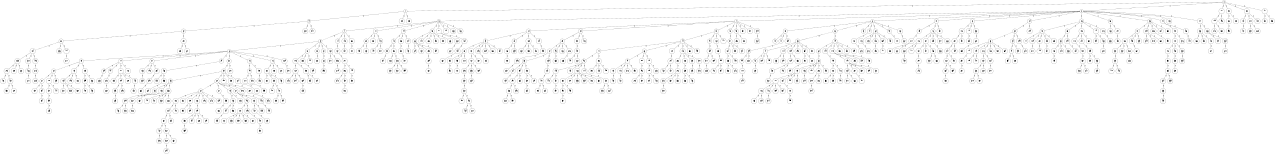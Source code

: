 graph G {
size="8.5,11;"
ratio = "expand;"
fixedsize="true;"
overlap="scale;"
node[shape=circle,width=.12,hight=.12,fontsize=12]
edge[fontsize=12]

0[label=" 0" color=black, pos="0.14195818,0.8761916!"];
1[label=" 1" color=black, pos="2.0161018,1.6430102!"];
2[label=" 2" color=black, pos="0.48422226,0.67540458!"];
3[label=" 3" color=black, pos="0.48251164,1.4356749!"];
4[label=" 4" color=black, pos="2.8632328,2.0062643!"];
5[label=" 5" color=black, pos="0.37484228,1.1251325!"];
6[label=" 6" color=black, pos="1.214273,0.64214473!"];
7[label=" 7" color=black, pos="2.7342255,2.2525509!"];
8[label=" 8" color=black, pos="2.63429,0.21985812!"];
9[label=" 9" color=black, pos="1.2913111,2.1460246!"];
10[label=" 10" color=black, pos="2.3159775,0.80429449!"];
11[label=" 11" color=black, pos="2.2356745,0.47857786!"];
12[label=" 12" color=black, pos="0.62506448,1.5298153!"];
13[label=" 13" color=black, pos="2.6951483,1.859242!"];
14[label=" 14" color=black, pos="1.7487169,2.5755855!"];
15[label=" 15" color=black, pos="1.2400287,0.35912603!"];
16[label=" 16" color=black, pos="0.95687884,0.52471049!"];
17[label=" 17" color=black, pos="1.4418524,0.023723351!"];
18[label=" 18" color=black, pos="1.4921643,1.5563191!"];
19[label=" 19" color=black, pos="1.0679872,2.8267462!"];
20[label=" 20" color=black, pos="2.5197392,0.69295846!"];
21[label=" 21" color=black, pos="1.0115093,2.1243087!"];
22[label=" 22" color=black, pos="2.0535872,2.2431685!"];
23[label=" 23" color=black, pos="0.52803056,1.1679346!"];
24[label=" 24" color=black, pos="2.1812787,1.7330994!"];
25[label=" 25" color=black, pos="2.3633803,2.3809611!"];
26[label=" 26" color=black, pos="0.58484056,2.5833835!"];
27[label=" 27" color=black, pos="1.9721773,1.3458795!"];
28[label=" 28" color=black, pos="0.76669116,0.70680393!"];
29[label=" 29" color=black, pos="1.5910384,1.5384266!"];
30[label=" 30" color=black, pos="1.5310068,2.9382416!"];
31[label=" 31" color=black, pos="2.3838897,0.54394677!"];
32[label=" 32" color=black, pos="2.7988213,0.18829964!"];
33[label=" 33" color=black, pos="2.0338689,1.0177462!"];
34[label=" 34" color=black, pos="2.506541,0.2715372!"];
35[label=" 35" color=black, pos="2.0112593,2.9706348!"];
36[label=" 36" color=black, pos="1.6562547,1.5561509!"];
37[label=" 37" color=black, pos="0.50855134,0.89191873!"];
38[label=" 38" color=black, pos="1.8761727,1.0985955!"];
39[label=" 39" color=black, pos="2.9363365,0.82523089!"];
40[label=" 40" color=black, pos="2.9195884,2.8973594!"];
41[label=" 41" color=black, pos="1.5827913,1.5721667!"];
42[label=" 42" color=black, pos="0.51623528,0.56805067!"];
43[label=" 43" color=black, pos="1.4611206,0.30544513!"];
44[label=" 44" color=black, pos="1.2161242,0.36466831!"];
45[label=" 45" color=black, pos="2.9561736,0.76423369!"];
46[label=" 46" color=black, pos="0.086747338,0.092408697!"];
47[label=" 47" color=black, pos="1.5053715,1.7582417!"];
48[label=" 48" color=black, pos="0.93117012,0.37841715!"];
49[label=" 49" color=black, pos="2.5707067,2.6032938!"];
50[label=" 50" color=black, pos="1.7942877,2.6144366!"];
51[label=" 51" color=black, pos="2.7100299,2.3727835!"];
52[label=" 52" color=black, pos="1.7814778,1.6508297!"];
53[label=" 53" color=black, pos="2.9940388,0.56999767!"];
54[label=" 54" color=black, pos="2.2778925,2.10387!"];
55[label=" 55" color=black, pos="1.580046,0.2082239!"];
56[label=" 56" color=black, pos="2.5177127,0.025177498!"];
57[label=" 57" color=black, pos="0.53722487,1.1753614!"];
58[label=" 58" color=black, pos="1.7998157,1.5869208!"];
59[label=" 59" color=black, pos="1.7096797,1.4359997!"];
60[label=" 60" color=black, pos="2.6971561,2.2288089!"];
61[label=" 61" color=black, pos="1.5018927,0.77198102!"];
62[label=" 62" color=black, pos="2.461213,1.5630493!"];
63[label=" 63" color=black, pos="1.7379627,2.552475!"];
64[label=" 64" color=black, pos="2.3579142,0.34409483!"];
65[label=" 65" color=black, pos="1.2061238,2.2266517!"];
66[label=" 66" color=black, pos="1.3092542,0.51578508!"];
67[label=" 67" color=black, pos="1.7732767,1.5100914!"];
68[label=" 68" color=black, pos="2.0386142,1.1616277!"];
69[label=" 69" color=black, pos="0.53770694,0.3202922!"];
70[label=" 70" color=black, pos="2.8094597,1.0401788!"];
71[label=" 71" color=black, pos="0.65461467,0.80309777!"];
72[label=" 72" color=black, pos="1.1703063,1.907668!"];
73[label=" 73" color=black, pos="1.6666488,0.38236948!"];
74[label=" 74" color=black, pos="1.9478921,0.99483695!"];
75[label=" 75" color=black, pos="2.8499394,2.1916016!"];
76[label=" 76" color=black, pos="1.2438288,1.4290605!"];
77[label=" 77" color=black, pos="0.28683797,2.7804556!"];
78[label=" 78" color=black, pos="1.6326942,2.64372!"];
79[label=" 79" color=black, pos="1.4132882,0.29983776!"];
80[label=" 80" color=black, pos="1.5940104,0.96002445!"];
81[label=" 81" color=black, pos="2.3418254,0.23656221!"];
82[label=" 82" color=black, pos="2.2405485,0.010886388!"];
83[label=" 83" color=black, pos="1.7363275,1.9790414!"];
84[label=" 84" color=black, pos="2.5557173,0.76169199!"];
85[label=" 85" color=black, pos="1.1574546,1.938853!"];
86[label=" 86" color=black, pos="0.36278195,0.077457672!"];
87[label=" 87" color=black, pos="1.0293908,2.3596646!"];
88[label=" 88" color=black, pos="0.58480119,1.8840603!"];
89[label=" 89" color=black, pos="1.6620829,1.2163441!"];
90[label=" 90" color=black, pos="1.3520217,2.9931193!"];
91[label=" 91" color=black, pos="2.4297186,2.0685055!"];
92[label=" 92" color=black, pos="0.38026266,2.8279912!"];
93[label=" 93" color=black, pos="0.3723451,0.32786611!"];
94[label=" 94" color=black, pos="0.3494171,1.5111972!"];
95[label=" 95" color=black, pos="0.78261921,1.002209!"];
96[label=" 96" color=black, pos="0.19055073,2.294047!"];
97[label=" 97" color=black, pos="0.0068918671,2.7552651!"];
98[label=" 98" color=black, pos="1.7376217,1.4472628!"];
99[label=" 99" color=black, pos="0.7205451,1.1527761!"];
100[label=" 100" color=black, pos="2.3459659,1.638525!"];
101[label=" 101" color=black, pos="2.7476114,0.45343803!"];
102[label=" 102" color=black, pos="1.3717149,2.4758364!"];
103[label=" 103" color=black, pos="2.8354969,0.52175455!"];
104[label=" 104" color=black, pos="0.3643147,2.8786813!"];
105[label=" 105" color=black, pos="1.3261927,0.73012012!"];
106[label=" 106" color=black, pos="1.3823308,2.2311546!"];
107[label=" 107" color=black, pos="1.6931513,1.2036836!"];
108[label=" 108" color=black, pos="1.364698,0.75742809!"];
109[label=" 109" color=black, pos="2.8085998,2.2093379!"];
110[label=" 110" color=black, pos="2.1755013,0.33464893!"];
111[label=" 111" color=black, pos="1.1632196,0.037045879!"];
112[label=" 112" color=black, pos="2.672205,1.8987409!"];
113[label=" 113" color=black, pos="2.5496736,2.0622121!"];
114[label=" 114" color=black, pos="1.8062439,0.034880236!"];
115[label=" 115" color=black, pos="0.67729737,2.5385123!"];
116[label=" 116" color=black, pos="1.0807725,0.15430473!"];
117[label=" 117" color=black, pos="0.50680652,2.0696872!"];
118[label=" 118" color=black, pos="1.0488169,1.6933061!"];
119[label=" 119" color=black, pos="2.2607396,2.7395708!"];
120[label=" 120" color=black, pos="2.6460791,2.9313423!"];
121[label=" 121" color=black, pos="1.2671727,1.1277571!"];
122[label=" 122" color=black, pos="1.286921,0.5728118!"];
123[label=" 123" color=black, pos="0.40120118,0.0062137675!"];
124[label=" 124" color=black, pos="2.4072645,2.3713461!"];
125[label=" 125" color=black, pos="1.5241611,1.5963788!"];
126[label=" 126" color=black, pos="0.84536935,0.78501449!"];
127[label=" 127" color=black, pos="1.0200369,0.039053486!"];
128[label=" 128" color=black, pos="2.162897,2.8618687!"];
129[label=" 129" color=black, pos="1.9639502,0.50348631!"];
130[label=" 130" color=black, pos="0.15226309,2.2150896!"];
131[label=" 131" color=black, pos="1.1876222,2.035438!"];
132[label=" 132" color=black, pos="2.3818219,0.50895773!"];
133[label=" 133" color=black, pos="2.8478174,1.478961!"];
134[label=" 134" color=black, pos="2.3950215,0.79929564!"];
135[label=" 135" color=black, pos="2.7885608,0.081174343!"];
136[label=" 136" color=black, pos="0.80874491,2.3815275!"];
137[label=" 137" color=black, pos="0.93266883,0.023566254!"];
138[label=" 138" color=black, pos="1.9613119,2.6383962!"];
139[label=" 139" color=black, pos="0.45995924,0.74382082!"];
140[label=" 140" color=black, pos="1.0806183,0.74776413!"];
141[label=" 141" color=black, pos="2.3581151,0.62162244!"];
142[label=" 142" color=black, pos="2.4907006,0.16819497!"];
143[label=" 143" color=black, pos="2.2592672,0.2307192!"];
144[label=" 144" color=black, pos="1.1924124,0.84070718!"];
145[label=" 145" color=black, pos="0.49726046,1.2100131!"];
146[label=" 146" color=black, pos="0.1029293,2.6075065!"];
147[label=" 147" color=black, pos="2.5222435,1.4046697!"];
148[label=" 148" color=black, pos="0.60410584,1.5312975!"];
149[label=" 149" color=black, pos="0.37915892,0.71535759!"];
150[label=" 150" color=black, pos="0.57383806,1.149121!"];
151[label=" 151" color=black, pos="0.13292187,0.90111739!"];
152[label=" 152" color=black, pos="0.99208685,0.45041544!"];
153[label=" 153" color=black, pos="0.606098,1.9479197!"];
154[label=" 154" color=black, pos="0.50883789,0.27191584!"];
155[label=" 155" color=black, pos="2.9067534,1.6339433!"];
156[label=" 156" color=black, pos="2.8290193,2.4730802!"];
157[label=" 157" color=black, pos="0.31816079,1.0780378!"];
158[label=" 158" color=black, pos="0.07199038,1.7251041!"];
159[label=" 159" color=black, pos="0.60699891,0.53024649!"];
160[label=" 160" color=black, pos="1.3680461,0.088433076!"];
161[label=" 161" color=black, pos="1.6410905,2.6831714!"];
162[label=" 162" color=black, pos="1.5917789,1.1810098!"];
163[label=" 163" color=black, pos="1.6316727,2.0093916!"];
164[label=" 164" color=black, pos="0.98019387,0.66887025!"];
165[label=" 165" color=black, pos="0.67090962,1.1903535!"];
166[label=" 166" color=black, pos="2.9740668,1.9478123!"];
167[label=" 167" color=black, pos="1.5416791,2.1801514!"];
168[label=" 168" color=black, pos="1.4587207,1.8838693!"];
169[label=" 169" color=black, pos="1.3049373,0.24973956!"];
170[label=" 170" color=black, pos="2.5221279,0.39524845!"];
171[label=" 171" color=black, pos="0.24570241,2.6144926!"];
172[label=" 172" color=black, pos="0.88711182,2.5242509!"];
173[label=" 173" color=black, pos="1.0302709,2.3009214!"];
174[label=" 174" color=black, pos="2.630062,1.5854033!"];
175[label=" 175" color=black, pos="0.72679246,2.0814664!"];
176[label=" 176" color=black, pos="2.0341393,2.2853243!"];
177[label=" 177" color=black, pos="0.5323763,2.2357927!"];
178[label=" 178" color=black, pos="1.9658132,2.2083048!"];
179[label=" 179" color=black, pos="0.035681155,0.43741193!"];
180[label=" 180" color=black, pos="1.1061603,2.4808144!"];
181[label=" 181" color=black, pos="0.6762673,1.1407688!"];
182[label=" 182" color=black, pos="1.0304696,1.4780705!"];
183[label=" 183" color=black, pos="0.49172695,0.94277518!"];
184[label=" 184" color=black, pos="2.5248725,2.8649428!"];
185[label=" 185" color=black, pos="1.7631634,1.111753!"];
186[label=" 186" color=black, pos="2.7317766,2.9404923!"];
187[label=" 187" color=black, pos="0.14285519,1.6902507!"];
188[label=" 188" color=black, pos="2.3395671,2.3854466!"];
189[label=" 189" color=black, pos="1.952801,0.32216372!"];
190[label=" 190" color=black, pos="2.2523877,0.74053265!"];
191[label=" 191" color=black, pos="1.3597711,1.2699808!"];
192[label=" 192" color=black, pos="2.9114073,2.9418925!"];
193[label=" 193" color=black, pos="0.23565908,0.40354734!"];
194[label=" 194" color=black, pos="2.3737033,2.7348934!"];
195[label=" 195" color=black, pos="1.7219438,1.765574!"];
196[label=" 196" color=black, pos="1.5962093,1.0773453!"];
197[label=" 197" color=black, pos="0.6772361,0.53228097!"];
198[label=" 198" color=black, pos="0.19974322,0.67373837!"];
199[label=" 199" color=black, pos="0.95612145,0.44415801!"];
200[label=" 200" color=black, pos="1.0786428,0.5420995!"];
201[label=" 201" color=black, pos="1.439696,1.2817376!"];
202[label=" 202" color=black, pos="2.2896865,0.32995785!"];
203[label=" 203" color=black, pos="0.44177521,0.073141179!"];
204[label=" 204" color=black, pos="1.2465524,1.5869949!"];
205[label=" 205" color=black, pos="2.5499954,1.8534123!"];
206[label=" 206" color=black, pos="1.3920895,1.309253!"];
207[label=" 207" color=black, pos="2.4708699,2.2157397!"];
208[label=" 208" color=black, pos="0.13946153,2.8638146!"];
209[label=" 209" color=black, pos="2.7034861,2.3925569!"];
210[label=" 210" color=black, pos="0.16218321,0.0048028207!"];
211[label=" 211" color=black, pos="1.8180466,2.641943!"];
212[label=" 212" color=black, pos="2.2284304,0.98838756!"];
213[label=" 213" color=black, pos="0.34821375,0.52816453!"];
214[label=" 214" color=black, pos="1.3689505,2.0885142!"];
215[label=" 215" color=black, pos="0.59082853,2.3893331!"];
216[label=" 216" color=black, pos="1.0620932,1.3094476!"];
217[label=" 217" color=black, pos="1.3986998,2.7587518!"];
218[label=" 218" color=black, pos="1.4245193,0.16484146!"];
219[label=" 219" color=black, pos="0.84149862,2.3071649!"];
220[label=" 220" color=black, pos="1.0357223,2.8483549!"];
221[label=" 221" color=black, pos="2.1373523,0.12423928!"];
222[label=" 222" color=black, pos="1.213937,0.34612323!"];
223[label=" 223" color=black, pos="0.51700743,2.5350556!"];
224[label=" 224" color=black, pos="1.988604,0.34467988!"];
225[label=" 225" color=black, pos="1.5465078,0.94818685!"];
226[label=" 226" color=black, pos="1.8669863,0.21359296!"];
227[label=" 227" color=black, pos="1.9198127,2.778414!"];
228[label=" 228" color=black, pos="0.81631034,0.33947103!"];
229[label=" 229" color=black, pos="1.0032884,0.45996551!"];
230[label=" 230" color=black, pos="1.6764638,1.021991!"];
231[label=" 231" color=black, pos="2.5415451,2.7725718!"];
232[label=" 232" color=black, pos="0.40154976,2.9174528!"];
233[label=" 233" color=black, pos="0.22068338,0.91908459!"];
234[label=" 234" color=black, pos="2.978668,0.79615462!"];
235[label=" 235" color=black, pos="1.6534354,2.8540157!"];
236[label=" 236" color=black, pos="2.2013376,1.4234084!"];
237[label=" 237" color=black, pos="1.6571971,0.42185142!"];
238[label=" 238" color=black, pos="2.6894627,1.5271321!"];
239[label=" 239" color=black, pos="2.0008889,1.7611568!"];
240[label=" 240" color=black, pos="1.4169556,2.3504962!"];
241[label=" 241" color=black, pos="2.5442493,1.7253087!"];
242[label=" 242" color=black, pos="0.40225832,1.421398!"];
243[label=" 243" color=black, pos="2.0960319,0.52543949!"];
244[label=" 244" color=black, pos="0.4689005,2.5019955!"];
245[label=" 245" color=black, pos="2.8322218,0.4597584!"];
246[label=" 246" color=black, pos="0.36768926,2.7526923!"];
247[label=" 247" color=black, pos="1.2865943,0.77101684!"];
248[label=" 248" color=black, pos="0.19245864,0.34118889!"];
249[label=" 249" color=black, pos="0.3910938,2.2596252!"];
250[label=" 250" color=black, pos="2.5879608,1.8490459!"];
251[label=" 251" color=black, pos="1.956437,0.98136221!"];
252[label=" 252" color=black, pos="0.32333326,2.5514351!"];
253[label=" 253" color=black, pos="2.4072046,2.6772396!"];
254[label=" 254" color=black, pos="2.9980839,1.143472!"];
255[label=" 255" color=black, pos="1.9437809,2.9882282!"];
256[label=" 256" color=black, pos="0.036001877,2.8729475!"];
257[label=" 257" color=black, pos="2.3959146,1.2204478!"];
258[label=" 258" color=black, pos="0.813596,1.6678682!"];
259[label=" 259" color=black, pos="2.443979,0.19537049!"];
260[label=" 260" color=black, pos="2.1325881,0.92286738!"];
261[label=" 261" color=black, pos="0.757999,2.3146865!"];
262[label=" 262" color=black, pos="1.0300389,1.0407611!"];
263[label=" 263" color=black, pos="1.3726473,2.1100595!"];
264[label=" 264" color=black, pos="0.35840635,1.8357449!"];
265[label=" 265" color=black, pos="2.1155797,2.7381964!"];
266[label=" 266" color=black, pos="2.1256863,1.6992087!"];
267[label=" 267" color=black, pos="2.0552949,0.33697762!"];
268[label=" 268" color=black, pos="0.64138476,2.7276756!"];
269[label=" 269" color=black, pos="0.85995201,1.1554667!"];
270[label=" 270" color=black, pos="1.5005205,1.8638108!"];
271[label=" 271" color=black, pos="1.2252171,0.28181708!"];
272[label=" 272" color=black, pos="1.9568773,0.33794441!"];
273[label=" 273" color=black, pos="2.1737547,1.0016327!"];
274[label=" 274" color=black, pos="0.48220531,1.8691064!"];
275[label=" 275" color=black, pos="0.59542068,0.72538314!"];
276[label=" 276" color=black, pos="1.465929,2.6361892!"];
277[label=" 277" color=black, pos="0.49542076,2.2158719!"];
278[label=" 278" color=black, pos="2.9878837,2.8691092!"];
279[label=" 279" color=black, pos="0.053553039,1.7967243!"];
280[label=" 280" color=black, pos="0.26848821,0.082887313!"];
281[label=" 281" color=black, pos="0.21080946,1.7416839!"];
282[label=" 282" color=black, pos="1.7853615,1.230515!"];
283[label=" 283" color=black, pos="2.8168742,1.6175876!"];
284[label=" 284" color=black, pos="2.4089568,2.6086842!"];
285[label=" 285" color=black, pos="2.0454327,0.90031886!"];
286[label=" 286" color=black, pos="1.9042389,0.24641717!"];
287[label=" 287" color=black, pos="2.9203542,2.9682222!"];
288[label=" 288" color=black, pos="1.1778101,2.6310853!"];
289[label=" 289" color=black, pos="1.1356296,1.0816343!"];
290[label=" 290" color=black, pos="2.9835595,2.3017733!"];
291[label=" 291" color=black, pos="2.2680474,1.0832369!"];
292[label=" 292" color=black, pos="2.1731377,0.58138177!"];
293[label=" 293" color=black, pos="2.5164772,1.2518868!"];
294[label=" 294" color=black, pos="2.2511286,1.3785079!"];
295[label=" 295" color=black, pos="2.5414454,1.3603253!"];
296[label=" 296" color=black, pos="2.3978396,2.1078751!"];
297[label=" 297" color=black, pos="0.36417987,2.4544603!"];
298[label=" 298" color=black, pos="2.5016587,2.148173!"];
299[label=" 299" color=black, pos="1.6755944,1.4467103!"];
300[label=" 300" color=black, pos="0.9233309,0.067302548!"];
301[label=" 301" color=black, pos="2.5097927,1.8605241!"];
302[label=" 302" color=black, pos="2.8174933,1.9324042!"];
303[label=" 303" color=black, pos="1.5857621,1.0781942!"];
304[label=" 304" color=black, pos="2.2841402,0.51707093!"];
305[label=" 305" color=black, pos="0.37557865,2.9960594!"];
306[label=" 306" color=black, pos="2.7277648,0.64694339!"];
307[label=" 307" color=black, pos="1.3756422,1.2520913!"];
308[label=" 308" color=black, pos="2.1217457,1.7387812!"];
309[label=" 309" color=black, pos="1.6385832,1.3924597!"];
310[label=" 310" color=black, pos="1.8383372,2.8150152!"];
311[label=" 311" color=black, pos="2.6175934,0.40770104!"];
312[label=" 312" color=black, pos="0.079278672,0.55005363!"];
313[label=" 313" color=black, pos="1.8963032,2.3320947!"];
314[label=" 314" color=black, pos="0.6903454,2.0274271!"];
315[label=" 315" color=black, pos="2.0726917,1.3649608!"];
316[label=" 316" color=black, pos="0.59891229,1.8259758!"];
317[label=" 317" color=black, pos="1.7030472,2.693572!"];
318[label=" 318" color=black, pos="2.5432993,2.9654838!"];
319[label=" 319" color=black, pos="1.4017966,2.0626263!"];
320[label=" 320" color=black, pos="2.2979568,1.9359326!"];
321[label=" 321" color=black, pos="1.1587929,0.81832793!"];
322[label=" 322" color=black, pos="0.2470653,1.9151259!"];
323[label=" 323" color=black, pos="1.1252735,2.5141944!"];
324[label=" 324" color=black, pos="1.3838287,1.9616812!"];
325[label=" 325" color=black, pos="0.55860563,0.62826037!"];
326[label=" 326" color=black, pos="0.16384044,2.2627976!"];
327[label=" 327" color=black, pos="0.96692896,1.0467123!"];
328[label=" 328" color=black, pos="2.9381038,0.45914573!"];
329[label=" 329" color=black, pos="0.25067217,0.94603495!"];
330[label=" 330" color=black, pos="0.12322871,2.8174945!"];
331[label=" 331" color=black, pos="0.14124758,2.9726879!"];
332[label=" 332" color=black, pos="2.6718591,1.6119522!"];
333[label=" 333" color=black, pos="2.5896224,0.33236966!"];
334[label=" 334" color=black, pos="1.8339567,2.3190999!"];
335[label=" 335" color=black, pos="0.92059114,2.0657714!"];
336[label=" 336" color=black, pos="1.3484571,2.9555915!"];
337[label=" 337" color=black, pos="0.80239078,0.096866779!"];
338[label=" 338" color=black, pos="0.76278736,2.1741217!"];
339[label=" 339" color=black, pos="2.2460502,2.4291112!"];
340[label=" 340" color=black, pos="0.08117881,2.148374!"];
341[label=" 341" color=black, pos="0.28127592,1.4242641!"];
342[label=" 342" color=black, pos="1.0759109,0.91611823!"];
343[label=" 343" color=black, pos="2.1091762,0.85519693!"];
344[label=" 344" color=black, pos="1.5068067,2.0567627!"];
345[label=" 345" color=black, pos="2.712415,0.23481699!"];
346[label=" 346" color=black, pos="1.0679907,1.3792373!"];
347[label=" 347" color=black, pos="2.5557483,0.23195015!"];
348[label=" 348" color=black, pos="2.8494119,0.30772834!"];
349[label=" 349" color=black, pos="1.8610678,1.2459204!"];
350[label=" 350" color=black, pos="0.47535647,2.9334807!"];
351[label=" 351" color=black, pos="2.1439282,2.0421661!"];
352[label=" 352" color=black, pos="2.5994661,2.9599324!"];
353[label=" 353" color=black, pos="0.25255824,1.7870834!"];
354[label=" 354" color=black, pos="0.6036881,2.6345899!"];
355[label=" 355" color=black, pos="0.97466917,0.79636348!"];
356[label=" 356" color=black, pos="1.2468641,1.9547688!"];
357[label=" 357" color=black, pos="0.83608426,0.044910613!"];
358[label=" 358" color=black, pos="0.36272777,0.89597344!"];
359[label=" 359" color=black, pos="0.76706902,0.15739091!"];
360[label=" 360" color=black, pos="0.0370683,1.6784163!"];
361[label=" 361" color=black, pos="0.3120728,1.6101755!"];
362[label=" 362" color=black, pos="2.6318204,1.0751973!"];
363[label=" 363" color=black, pos="1.1113054,1.4305706!"];
364[label=" 364" color=black, pos="0.97565258,2.4661014!"];
365[label=" 365" color=black, pos="2.5860285,0.12317757!"];
366[label=" 366" color=black, pos="1.4894034,2.4554123!"];
367[label=" 367" color=black, pos="0.95729054,2.6230076!"];
368[label=" 368" color=black, pos="0.73012655,2.2839854!"];
369[label=" 369" color=black, pos="1.7669235,1.9579602!"];
370[label=" 370" color=black, pos="0.13892623,2.0052334!"];
371[label=" 371" color=black, pos="2.9047183,2.6084011!"];
372[label=" 372" color=black, pos="0.82114335,1.6921077!"];
373[label=" 373" color=black, pos="0.58551458,1.3559282!"];
374[label=" 374" color=black, pos="2.8344363,1.3313904!"];
375[label=" 375" color=black, pos="0.42414365,1.7860857!"];
376[label=" 376" color=black, pos="0.2558218,2.1964696!"];
377[label=" 377" color=black, pos="2.964232,1.4214892!"];
378[label=" 378" color=black, pos="1.1875873,2.3533898!"];
379[label=" 379" color=black, pos="0.86252664,2.9726765!"];
380[label=" 380" color=black, pos="0.036293434,0.090841877!"];
381[label=" 381" color=black, pos="1.4800695,1.696726!"];
382[label=" 382" color=black, pos="1.2581105,1.1062327!"];
383[label=" 383" color=black, pos="1.9825143,1.8365244!"];
384[label=" 384" color=black, pos="1.9623895,1.2610815!"];
385[label=" 385" color=black, pos="1.1874237,0.029779646!"];
386[label=" 386" color=black, pos="0.10929334,2.4673167!"];
387[label=" 387" color=black, pos="2.3449603,2.65549!"];
388[label=" 388" color=black, pos="0.10477746,2.0030618!"];
389[label=" 389" color=black, pos="2.1931019,1.8993529!"];
390[label=" 390" color=black, pos="1.7279042,0.13346661!"];
391[label=" 391" color=black, pos="1.897904,1.9487546!"];
392[label=" 392" color=black, pos="2.0029849,1.7869149!"];
393[label=" 393" color=black, pos="0.89240681,0.5654197!"];
394[label=" 394" color=black, pos="1.199864,2.9735201!"];
395[label=" 395" color=black, pos="2.4727296,1.9260781!"];
396[label=" 396" color=black, pos="2.375342,0.16235407!"];
397[label=" 397" color=black, pos="2.6289277,1.0196563!"];
398[label=" 398" color=black, pos="1.0672925,2.0672503!"];
399[label=" 399" color=black, pos="1.1231139,0.82548991!"];
400[label=" 400" color=black, pos="0.22584109,2.3165075!"];
401[label=" 401" color=black, pos="2.4290994,0.11994805!"];
402[label=" 402" color=black, pos="2.9146636,0.17378772!"];
403[label=" 403" color=black, pos="0.72247831,0.96490025!"];
404[label=" 404" color=black, pos="1.0290057,0.66626416!"];
405[label=" 405" color=black, pos="0.18896123,1.0147652!"];
406[label=" 406" color=black, pos="1.8390434,1.2214502!"];
407[label=" 407" color=black, pos="1.0980205,2.0882561!"];
408[label=" 408" color=black, pos="1.6593449,2.4421095!"];
409[label=" 409" color=black, pos="1.2866908,1.7174077!"];
410[label=" 410" color=black, pos="0.65552575,0.58874749!"];
411[label=" 411" color=black, pos="0.99106123,2.4758243!"];
412[label=" 412" color=black, pos="2.680902,2.6780003!"];
413[label=" 413" color=black, pos="1.828009,2.126117!"];
414[label=" 414" color=black, pos="2.7747811,1.6292097!"];
415[label=" 415" color=black, pos="1.3945072,1.1966632!"];
416[label=" 416" color=black, pos="1.1222294,0.14229645!"];
417[label=" 417" color=black, pos="2.2008303,1.6102745!"];
418[label=" 418" color=black, pos="0.75089953,0.23436008!"];
419[label=" 419" color=black, pos="0.75266972,0.7620277!"];
420[label=" 420" color=black, pos="0.85227291,0.30343505!"];
421[label=" 421" color=black, pos="1.1327936,2.3473343!"];
422[label=" 422" color=black, pos="1.7771192,2.7803763!"];
423[label=" 423" color=black, pos="0.69400981,2.2254786!"];
424[label=" 424" color=black, pos="0.61581215,0.22515944!"];
425[label=" 425" color=black, pos="1.2274792,2.6729984!"];
426[label=" 426" color=black, pos="2.0344559,2.7203395!"];
427[label=" 427" color=black, pos="0.61754293,1.2206974!"];
428[label=" 428" color=black, pos="0.92239522,1.1500977!"];
429[label=" 429" color=black, pos="2.9536845,0.96276345!"];
430[label=" 430" color=black, pos="2.473976,1.9024302!"];
431[label=" 431" color=black, pos="1.7201792,1.984225!"];
432[label=" 432" color=black, pos="1.4956838,2.1526337!"];
433[label=" 433" color=black, pos="2.0448184,2.7015417!"];
434[label=" 434" color=black, pos="0.73299069,1.8664!"];
435[label=" 435" color=black, pos="0.90424836,2.8203495!"];
436[label=" 436" color=black, pos="2.6112299,0.88183237!"];
437[label=" 437" color=black, pos="1.4678792,2.2957181!"];
438[label=" 438" color=black, pos="1.5877355,1.1098409!"];
439[label=" 439" color=black, pos="2.326057,1.643906!"];
440[label=" 440" color=black, pos="2.3034504,0.54490375!"];
441[label=" 441" color=black, pos="2.6221719,2.4275431!"];
442[label=" 442" color=black, pos="1.6683266,1.7056962!"];
443[label=" 443" color=black, pos="2.3810405,2.3992186!"];
444[label=" 444" color=black, pos="0.49649281,2.5571847!"];
445[label=" 445" color=black, pos="1.1256468,2.9062271!"];
446[label=" 446" color=black, pos="1.051051,0.021296958!"];
447[label=" 447" color=black, pos="0.11013391,0.19884871!"];
448[label=" 448" color=black, pos="0.46174264,0.76185305!"];
449[label=" 449" color=black, pos="0.99019792,0.43907707!"];
450[label=" 450" color=black, pos="2.4833392,0.23109955!"];
451[label=" 451" color=black, pos="1.6708189,1.8566501!"];
452[label=" 452" color=black, pos="1.9113691,0.13168368!"];
453[label=" 453" color=black, pos="2.2667375,1.7503981!"];
454[label=" 454" color=black, pos="0.053978775,1.6948964!"];
455[label=" 455" color=black, pos="0.43689801,2.577697!"];
456[label=" 456" color=black, pos="0.63749759,2.9825552!"];
457[label=" 457" color=black, pos="0.52894618,1.2862201!"];
458[label=" 458" color=black, pos="2.5664055,1.8766651!"];
459[label=" 459" color=black, pos="0.14763773,2.4045361!"];
460[label=" 460" color=black, pos="2.1471499,0.096022639!"];
461[label=" 461" color=black, pos="1.5741306,2.731676!"];
462[label=" 462" color=black, pos="0.61811584,1.792222!"];
463[label=" 463" color=black, pos="1.3203175,2.9536545!"];
464[label=" 464" color=black, pos="1.709469,0.58551062!"];
465[label=" 465" color=black, pos="2.3578419,2.2507006!"];
466[label=" 466" color=black, pos="1.3890503,2.1614718!"];
467[label=" 467" color=black, pos="1.8606809,1.5956948!"];
468[label=" 468" color=black, pos="0.10222765,0.42171834!"];
469[label=" 469" color=black, pos="0.53813823,2.3044675!"];
470[label=" 470" color=black, pos="2.5799667,1.2112679!"];
471[label=" 471" color=black, pos="2.4666085,0.8580993!"];
472[label=" 472" color=black, pos="2.1011321,0.4144927!"];
473[label=" 473" color=black, pos="2.3153406,0.38322142!"];
474[label=" 474" color=black, pos="2.792559,2.2410789!"];
475[label=" 475" color=black, pos="1.1107011,0.66107084!"];
476[label=" 476" color=black, pos="0.52849122,2.8892869!"];
477[label=" 477" color=black, pos="1.2361835,1.2228835!"];
478[label=" 478" color=black, pos="1.290444,1.7164343!"];
479[label=" 479" color=black, pos="0.59907388,1.9331301!"];
480[label=" 480" color=black, pos="0.018143566,1.15918!"];
481[label=" 481" color=black, pos="0.012816051,0.037875062!"];
482[label=" 482" color=black, pos="2.0870946,2.4586151!"];
483[label=" 483" color=black, pos="1.1157277,0.41072445!"];
484[label=" 484" color=black, pos="0.20247508,2.7108484!"];
485[label=" 485" color=black, pos="0.49376586,2.2548087!"];
486[label=" 486" color=black, pos="1.3678834,0.5412624!"];
487[label=" 487" color=black, pos="1.5457767,1.6671632!"];
488[label=" 488" color=black, pos="2.8220152,1.8974044!"];
489[label=" 489" color=black, pos="1.3687446,1.6402063!"];
490[label=" 490" color=black, pos="0.21423348,2.653635!"];
491[label=" 491" color=black, pos="0.21850729,0.97418016!"];
492[label=" 492" color=black, pos="2.3643708,2.8596409!"];
493[label=" 493" color=black, pos="1.6187605,2.6423465!"];
494[label=" 494" color=black, pos="2.0856927,1.953601!"];
495[label=" 495" color=black, pos="1.6580014,0.19538969!"];
496[label=" 496" color=black, pos="0.44710747,2.3148479!"];
497[label=" 497" color=black, pos="2.0280736,0.27169136!"];
498[label=" 498" color=black, pos="2.0538756,0.57226833!"];
499[label=" 499" color=black, pos="2.9896858,1.6933653!"];
500[label=" 500" color=black, pos="1.231477,2.2121932!"];
501[label=" 501" color=black, pos="1.6674559,0.83688131!"];
502[label=" 502" color=black, pos="1.0381487,2.384618!"];
503[label=" 503" color=black, pos="2.4112466,1.1761667!"];
504[label=" 504" color=black, pos="1.6728018,1.6742062!"];
505[label=" 505" color=black, pos="1.4460688,2.9431826!"];
506[label=" 506" color=black, pos="1.8712239,2.7723273!"];
507[label=" 507" color=black, pos="1.0618994,0.21496621!"];
508[label=" 508" color=black, pos="0.018698771,2.1436139!"];
509[label=" 509" color=black, pos="0.28169923,1.4393032!"];
510[label=" 510" color=black, pos="0.77097761,0.015998082!"];
511[label=" 511" color=black, pos="2.403929,1.0405783!"];
512[label=" 512" color=black, pos="1.6831794,0.77760628!"];
513[label=" 513" color=black, pos="2.660682,0.62919257!"];
514[label=" 514" color=black, pos="0.23623979,0.39281557!"];
515[label=" 515" color=black, pos="2.8672124,1.5915157!"];
516[label=" 516" color=black, pos="1.0349412,0.57206583!"];
517[label=" 517" color=black, pos="0.71562486,2.6364884!"];
518[label=" 518" color=black, pos="0.83529031,0.66882669!"];
519[label=" 519" color=black, pos="2.8446513,1.3159501!"];
520[label=" 520" color=black, pos="2.4241895,0.65707889!"];
521[label=" 521" color=black, pos="1.8143452,2.6167775!"];
522[label=" 522" color=black, pos="1.6877913,0.34872421!"];
523[label=" 523" color=black, pos="0.61737483,2.4409149!"];
524[label=" 524" color=black, pos="2.6753695,0.96895654!"];
525[label=" 525" color=black, pos="2.0243498,0.8775968!"];
526[label=" 526" color=black, pos="0.25793148,0.098859375!"];
527[label=" 527" color=black, pos="0.25582849,2.6304135!"];
528[label=" 528" color=black, pos="0.50836579,2.7648895!"];
529[label=" 529" color=black, pos="0.57376386,1.373296!"];
530[label=" 530" color=black, pos="1.3912601,0.8165589!"];
531[label=" 531" color=black, pos="2.6622601,0.66095096!"];
532[label=" 532" color=black, pos="0.27045455,1.7286239!"];
533[label=" 533" color=black, pos="2.2353525,0.15444445!"];
534[label=" 534" color=black, pos="1.1526442,1.5958667!"];
535[label=" 535" color=black, pos="0.66811327,1.0884907!"];
536[label=" 536" color=black, pos="0.51377266,0.49919006!"];
537[label=" 537" color=black, pos="2.2350472,2.3490917!"];
538[label=" 538" color=black, pos="2.5945063,2.6349422!"];
539[label=" 539" color=black, pos="0.42312441,0.59439592!"];
540[label=" 540" color=black, pos="1.9258006,1.9883833!"];
541[label=" 541" color=black, pos="1.9292405,2.654437!"];
542[label=" 542" color=black, pos="0.39613159,1.4903573!"];
543[label=" 543" color=black, pos="1.476584,0.24072391!"];
544[label=" 544" color=black, pos="1.4322281,0.077893216!"];
545[label=" 545" color=black, pos="1.6124,1.2935826!"];
546[label=" 546" color=black, pos="0.59263551,2.4636727!"];
547[label=" 547" color=black, pos="0.22441792,0.70933888!"];
548[label=" 548" color=black, pos="1.3810884,0.31137164!"];
549[label=" 549" color=black, pos="0.84054994,0.3922135!"];
550[label=" 550" color=black, pos="2.2161125,1.3009264!"];
551[label=" 551" color=black, pos="2.4614187,0.6830532!"];
552[label=" 552" color=black, pos="2.2815643,2.5609222!"];
553[label=" 553" color=black, pos="2.1879313,1.1008706!"];
554[label=" 554" color=black, pos="1.7830296,0.79632676!"];
555[label=" 555" color=black, pos="1.6226119,2.1576661!"];
556[label=" 556" color=black, pos="0.20338783,1.3140291!"];
557[label=" 557" color=black, pos="2.4348464,0.28061931!"];
558[label=" 558" color=black, pos="1.5888134,2.3436554!"];
559[label=" 559" color=black, pos="0.123196,2.9438791!"];
560[label=" 560" color=black, pos="2.787655,0.29872458!"];
561[label=" 561" color=black, pos="1.3593061,0.75615319!"];
562[label=" 562" color=black, pos="1.9641385,2.1497833!"];
563[label=" 563" color=black, pos="2.0581456,0.59045064!"];
564[label=" 564" color=black, pos="1.7764872,1.3054712!"];
565[label=" 565" color=black, pos="1.6107224,1.8622925!"];
566[label=" 566" color=black, pos="2.1676362,1.249768!"];
567[label=" 567" color=black, pos="1.2326565,0.69559249!"];
568[label=" 568" color=black, pos="2.6984484,0.99589787!"];
569[label=" 569" color=black, pos="1.3939123,2.2000903!"];
570[label=" 570" color=black, pos="1.304531,0.9448011!"];
571[label=" 571" color=black, pos="1.657323,0.62421006!"];
572[label=" 572" color=black, pos="2.4397315,2.6451438!"];
573[label=" 573" color=black, pos="1.5157718,1.2499898!"];
574[label=" 574" color=black, pos="1.7133842,0.97424022!"];
575[label=" 575" color=black, pos="0.69340494,0.96635217!"];
576[label=" 576" color=black, pos="1.6641498,0.44960782!"];
577[label=" 577" color=black, pos="0.7143011,1.4161128!"];
578[label=" 578" color=black, pos="2.9995717,0.38150875!"];
579[label=" 579" color=black, pos="0.89616561,1.0907049!"];
580[label=" 580" color=black, pos="1.9354001,2.3863511!"];
581[label=" 581" color=black, pos="0.24328492,1.1345799!"];
582[label=" 582" color=black, pos="2.1360988,1.9027097!"];
583[label=" 583" color=black, pos="0.7786528,1.221357!"];
584[label=" 584" color=black, pos="2.8313119,1.5008646!"];
585[label=" 585" color=black, pos="1.3206629,1.5644452!"];
586[label=" 586" color=black, pos="1.2778912,2.9771293!"];
587[label=" 587" color=black, pos="1.9516727,1.509954!"];
588[label=" 588" color=black, pos="0.8036828,1.3382447!"];
589[label=" 589" color=black, pos="0.53264596,1.0036368!"];
590[label=" 590" color=black, pos="2.5816446,2.4982484!"];
591[label=" 591" color=black, pos="0.77540843,0.80310001!"];
592[label=" 592" color=black, pos="1.3905703,2.1523334!"];
593[label=" 593" color=black, pos="2.220942,2.0314678!"];
594[label=" 594" color=black, pos="0.6627325,0.67288999!"];
595[label=" 595" color=black, pos="0.076431195,1.501478!"];
596[label=" 596" color=black, pos="1.079149,0.92708172!"];
597[label=" 597" color=black, pos="2.3125472,1.2805397!"];
598[label=" 598" color=black, pos="1.837065,0.25448933!"];
599[label=" 599" color=black, pos="0.49839354,0.21919385!"];
600[label=" 600" color=black, pos="1.3615539,2.600197!"];
601[label=" 601" color=black, pos="1.0883059,2.0813291!"];
602[label=" 602" color=black, pos="0.64026178,1.3654436!"];
603[label=" 603" color=black, pos="0.93706302,0.59680697!"];
604[label=" 604" color=black, pos="1.7066443,2.628007!"];
605[label=" 605" color=black, pos="0.45460721,2.9133835!"];
606[label=" 606" color=black, pos="2.6873348,0.90414574!"];
607[label=" 607" color=black, pos="2.2254621,1.0746921!"];
608[label=" 608" color=black, pos="2.4948669,2.169512!"];
609[label=" 609" color=black, pos="0.30655383,0.33421108!"];
610[label=" 610" color=black, pos="0.0050601433,2.6635086!"];
611[label=" 611" color=black, pos="1.5665763,1.9583352!"];
612[label=" 612" color=black, pos="1.7842043,1.2924122!"];
613[label=" 613" color=black, pos="1.4948888,0.53048372!"];
614[label=" 614" color=black, pos="1.3736684,1.3679519!"];
615[label=" 615" color=black, pos="1.5579691,2.1861466!"];
616[label=" 616" color=black, pos="2.1175332,0.63600863!"];
617[label=" 617" color=black, pos="2.6064997,1.3709026!"];
618[label=" 618" color=black, pos="2.6698744,0.55368302!"];
619[label=" 619" color=black, pos="2.2947268,0.50967126!"];
620[label=" 620" color=black, pos="2.0983604,1.3177425!"];
621[label=" 621" color=black, pos="2.0078791,2.7754728!"];
622[label=" 622" color=black, pos="2.2828557,1.980678!"];
623[label=" 623" color=black, pos="2.5860689,2.8936606!"];
624[label=" 624" color=black, pos="1.5224833,1.127689!"];
625[label=" 625" color=black, pos="1.499889,2.7405429!"];
626[label=" 626" color=black, pos="0.53300282,0.40621399!"];
627[label=" 627" color=black, pos="1.8062441,1.9066606!"];
628[label=" 628" color=black, pos="0.71796868,2.4978537!"];
629[label=" 629" color=black, pos="2.0726293,1.1073952!"];
630[label=" 630" color=black, pos="1.4167513,2.1963097!"];
631[label=" 631" color=black, pos="2.254898,1.7064222!"];
632[label=" 632" color=black, pos="1.6196396,2.9063643!"];
633[label=" 633" color=black, pos="1.3327028,1.2892919!"];
634[label=" 634" color=black, pos="1.9411331,1.6934352!"];
635[label=" 635" color=black, pos="1.6113911,2.6519817!"];
636[label=" 636" color=black, pos="1.8244989,1.0552075!"];
637[label=" 637" color=black, pos="0.42316193,1.2526132!"];
638[label=" 638" color=black, pos="1.250676,2.8427334!"];
639[label=" 639" color=black, pos="0.53889317,2.2829553!"];
640[label=" 640" color=black, pos="2.3832668,1.2780613!"];
641[label=" 641" color=black, pos="0.83622677,2.5816753!"];
642[label=" 642" color=black, pos="1.262859,0.5247371!"];
643[label=" 643" color=black, pos="0.87520632,2.2036099!"];
644[label=" 644" color=black, pos="1.3265542,2.5968335!"];
645[label=" 645" color=black, pos="2.4214202,2.5896294!"];
646[label=" 646" color=black, pos="1.2983695,2.1776702!"];
647[label=" 647" color=black, pos="1.9815184,2.9957954!"];
648[label=" 648" color=black, pos="0.64994502,2.0807548!"];
649[label=" 649" color=black, pos="2.8412098,2.2635317!"];
650[label=" 650" color=black, pos="1.9375405,1.978319!"];
651[label=" 651" color=black, pos="1.9649876,2.5124521!"];
652[label=" 652" color=black, pos="2.4407464,0.041257884!"];
653[label=" 653" color=black, pos="1.9587322,1.5342628!"];
654[label=" 654" color=black, pos="0.063250027,0.094364334!"];
655[label=" 655" color=black, pos="0.17255847,0.40955358!"];
656[label=" 656" color=black, pos="1.3640164,2.3086753!"];
657[label=" 657" color=black, pos="2.1527384,2.3092951!"];
658[label=" 658" color=black, pos="2.3604757,2.9030258!"];
659[label=" 659" color=black, pos="1.469543,0.61700505!"];
660[label=" 660" color=black, pos="0.52476337,2.772456!"];
661[label=" 661" color=black, pos="0.28915018,0.7405972!"];
662[label=" 662" color=black, pos="1.0186518,1.3971686!"];
663[label=" 663" color=black, pos="0.92512128,0.013713753!"];
664[label=" 664" color=black, pos="2.2970306,0.49436398!"];
665[label=" 665" color=black, pos="1.894596,2.5400479!"];
666[label=" 666" color=black, pos="1.0912732,1.580535!"];
667[label=" 667" color=black, pos="0.85855147,0.47110567!"];
668[label=" 668" color=black, pos="2.855803,1.8668104!"];
669[label=" 669" color=black, pos="1.5502804,1.4973534!"];
670[label=" 670" color=black, pos="2.4423691,0.76014251!"];
671[label=" 671" color=black, pos="2.7012442,2.6566281!"];
672[label=" 672" color=black, pos="1.0962453,2.4480437!"];
673[label=" 673" color=black, pos="0.9546512,1.245913!"];
674[label=" 674" color=black, pos="0.43116517,0.6067407!"];
675[label=" 675" color=black, pos="0.023987957,1.6730315!"];
676[label=" 676" color=black, pos="1.321408,1.0247441!"];
677[label=" 677" color=black, pos="0.14724944,2.4406207!"];
678[label=" 678" color=black, pos="2.4166194,2.9571089!"];
679[label=" 679" color=black, pos="1.9746195,2.1161383!"];
680[label=" 680" color=black, pos="0.76472913,2.061706!"];
681[label=" 681" color=black, pos="1.5522735,0.76530476!"];
682[label=" 682" color=black, pos="0.13406693,0.2731553!"];
683[label=" 683" color=black, pos="2.4498918,2.0378458!"];
684[label=" 684" color=black, pos="1.4860286,2.6429883!"];
685[label=" 685" color=black, pos="1.5846873,2.2228966!"];
686[label=" 686" color=black, pos="0.28437221,2.1191702!"];
687[label=" 687" color=black, pos="1.7937426,1.3298565!"];
688[label=" 688" color=black, pos="1.7994905,0.27785207!"];
689[label=" 689" color=black, pos="2.6991815,2.3352026!"];
690[label=" 690" color=black, pos="0.41520229,0.99130332!"];
691[label=" 691" color=black, pos="1.5545447,2.6363939!"];
692[label=" 692" color=black, pos="0.09173899,0.67385141!"];
693[label=" 693" color=black, pos="1.3629912,1.677733!"];
694[label=" 694" color=black, pos="1.0767536,0.90635512!"];
695[label=" 695" color=black, pos="1.0322117,1.428968!"];
696[label=" 696" color=black, pos="0.6277741,0.18346612!"];
697[label=" 697" color=black, pos="0.74997688,0.16020404!"];
698[label=" 698" color=black, pos="2.1270266,1.0302733!"];
699[label=" 699" color=black, pos="1.1806565,2.7221446!"];
0--1[label="1"]
0--2[label="1"]
0--101[label="1"]
0--102[label="1"]
0--122[label="1"]
0--417[label="1"]
1--9[label="1"]
1--125[label="1"]
1--203[label="1"]
2--3[label="1"]
2--7[label="1"]
2--8[label="1"]
2--10[label="1"]
2--18[label="1"]
2--24[label="1"]
2--26[label="1"]
2--36[label="1"]
2--56[label="1"]
2--70[label="1"]
2--123[label="1"]
2--177[label="1"]
3--4[label="1"]
3--11[label="1"]
3--19[label="1"]
3--52[label="1"]
3--171[label="1"]
3--194[label="1"]
3--265[label="1"]
3--486[label="1"]
4--5[label="1"]
4--14[label="1"]
4--143[label="1"]
4--566[label="1"]
5--6[label="1"]
5--16[label="1"]
5--23[label="1"]
5--31[label="1"]
5--132[label="1"]
6--15[label="1"]
6--17[label="1"]
6--21[label="1"]
6--29[label="1"]
6--32[label="1"]
6--73[label="1"]
6--78[label="1"]
6--289[label="1"]
7--12[label="1"]
7--20[label="1"]
7--34[label="1"]
7--46[label="1"]
7--98[label="1"]
7--251[label="1"]
7--517[label="1"]
7--519[label="1"]
8--13[label="1"]
8--28[label="1"]
8--43[label="1"]
8--74[label="1"]
8--82[label="1"]
8--92[label="1"]
8--162[label="1"]
9--37[label="1"]
9--320[label="1"]
9--547[label="1"]
10--69[label="1"]
10--76[label="1"]
10--431[label="1"]
11--65[label="1"]
11--260[label="1"]
11--415[label="1"]
12--45[label="1"]
12--84[label="1"]
12--185[label="1"]
12--244[label="1"]
13--40[label="1"]
13--41[label="1"]
13--469[label="1"]
14--137[label="1"]
15--22[label="1"]
15--151[label="1"]
15--215[label="1"]
16--103[label="1"]
16--323[label="1"]
16--414[label="1"]
17--39[label="1"]
17--94[label="1"]
17--117[label="1"]
17--161[label="1"]
18--118[label="1"]
18--141[label="1"]
18--582[label="1"]
19--42[label="1"]
19--238[label="1"]
19--274[label="1"]
20--25[label="1"]
20--257[label="1"]
20--408[label="1"]
21--165[label="1"]
21--198[label="1"]
21--264[label="1"]
22--81[label="1"]
22--107[label="1"]
22--329[label="1"]
23--616[label="1"]
24--30[label="1"]
24--279[label="1"]
25--27[label="1"]
25--95[label="1"]
25--136[label="1"]
25--608[label="1"]
26--51[label="1"]
26--83[label="1"]
26--108[label="1"]
26--144[label="1"]
26--278[label="1"]
27--35[label="1"]
27--239[label="1"]
28--33[label="1"]
28--49[label="1"]
29--488[label="1"]
30--38[label="1"]
30--54[label="1"]
30--299[label="1"]
31--68[label="1"]
32--50[label="1"]
32--601[label="1"]
33--47[label="1"]
33--114[label="1"]
33--159[label="1"]
33--293[label="1"]
33--334[label="1"]
33--572[label="1"]
34--44[label="1"]
34--91[label="1"]
34--180[label="1"]
34--441[label="1"]
35--64[label="1"]
35--254[label="1"]
35--516[label="1"]
36--163[label="1"]
36--277[label="1"]
37--88[label="1"]
37--201[label="1"]
38--104[label="1"]
38--109[label="1"]
38--218[label="1"]
38--468[label="1"]
38--520[label="1"]
38--689[label="1"]
39--685[label="1"]
41--59[label="1"]
42--55[label="1"]
42--236[label="1"]
44--71[label="1"]
44--86[label="1"]
44--121[label="1"]
44--146[label="1"]
44--368[label="1"]
44--495[label="1"]
45--80[label="1"]
45--120[label="1"]
45--298[label="1"]
45--339[label="1"]
45--366[label="1"]
45--484[label="1"]
46--57[label="1"]
47--48[label="1"]
47--319[label="1"]
47--449[label="1"]
48--650[label="1"]
49--62[label="1"]
49--149[label="1"]
49--175[label="1"]
49--358[label="1"]
49--483[label="1"]
49--699[label="1"]
50--53[label="1"]
50--60[label="1"]
50--190[label="1"]
50--308[label="1"]
50--674[label="1"]
51--77[label="1"]
51--129[label="1"]
51--221[label="1"]
51--243[label="1"]
51--603[label="1"]
52--66[label="1"]
52--140[label="1"]
52--266[label="1"]
52--453[label="1"]
52--500[label="1"]
52--636[label="1"]
53--58[label="1"]
53--158[label="1"]
53--363[label="1"]
54--79[label="1"]
54--590[label="1"]
55--374[label="1"]
56--72[label="1"]
56--209[label="1"]
56--336[label="1"]
56--614[label="1"]
56--653[label="1"]
57--184[label="1"]
57--392[label="1"]
57--541[label="1"]
58--309[label="1"]
59--99[label="1"]
59--632[label="1"]
60--61[label="1"]
60--67[label="1"]
60--75[label="1"]
60--87[label="1"]
60--508[label="1"]
61--128[label="1"]
61--138[label="1"]
61--200[label="1"]
61--226[label="1"]
61--296[label="1"]
61--648[label="1"]
61--649[label="1"]
62--63[label="1"]
63--105[label="1"]
63--156[label="1"]
63--197[label="1"]
63--228[label="1"]
63--425[label="1"]
64--139[label="1"]
65--193[label="1"]
65--230[label="1"]
66--89[label="1"]
66--152[label="1"]
66--253[label="1"]
66--439[label="1"]
67--398[label="1"]
68--395[label="1"]
69--217[label="1"]
70--157[label="1"]
70--438[label="1"]
71--96[label="1"]
71--286[label="1"]
72--166[label="1"]
72--496[label="1"]
72--589[label="1"]
73--90[label="1"]
73--150[label="1"]
74--176[label="1"]
75--153[label="1"]
75--225[label="1"]
76--116[label="1"]
76--127[label="1"]
76--345[label="1"]
76--577[label="1"]
76--668[label="1"]
78--182[label="1"]
78--206[label="1"]
78--672[label="1"]
79--354[label="1"]
79--606[label="1"]
80--133[label="1"]
80--155[label="1"]
80--272[label="1"]
81--130[label="1"]
81--134[label="1"]
82--113[label="1"]
82--205[label="1"]
82--346[label="1"]
82--389[label="1"]
82--443[label="1"]
83--85[label="1"]
83--294[label="1"]
84--188[label="1"]
84--359[label="1"]
85--106[label="1"]
85--240[label="1"]
85--565[label="1"]
86--97[label="1"]
86--100[label="1"]
86--147[label="1"]
87--93[label="1"]
87--213[label="1"]
87--445[label="1"]
88--124[label="1"]
88--356[label="1"]
88--404[label="1"]
90--211[label="1"]
90--513[label="1"]
91--489[label="1"]
92--170[label="1"]
93--212[label="1"]
93--295[label="1"]
94--615[label="1"]
95--633[label="1"]
96--145[label="1"]
96--148[label="1"]
96--168[label="1"]
96--174[label="1"]
97--115[label="1"]
97--173[label="1"]
97--318[label="1"]
97--692[label="1"]
98--256[label="1"]
98--376[label="1"]
99--110[label="1"]
100--196[label="1"]
101--199[label="1"]
101--498[label="1"]
102--186[label="1"]
102--202[label="1"]
103--160[label="1"]
103--506[label="1"]
104--231[label="1"]
105--111[label="1"]
105--164[label="1"]
105--494[label="1"]
105--546[label="1"]
106--169[label="1"]
107--317[label="1"]
107--474[label="1"]
108--112[label="1"]
108--241[label="1"]
108--262[label="1"]
109--119[label="1"]
109--470[label="1"]
110--249[label="1"]
111--126[label="1"]
111--416[label="1"]
111--509[label="1"]
111--524[label="1"]
112--510[label="1"]
113--378[label="1"]
114--365[label="1"]
114--397[label="1"]
115--430[label="1"]
116--360[label="1"]
116--411[label="1"]
117--135[label="1"]
117--219[label="1"]
117--220[label="1"]
117--448[label="1"]
118--227[label="1"]
118--451[label="1"]
120--167[label="1"]
120--327[label="1"]
121--214[label="1"]
122--142[label="1"]
122--210[label="1"]
122--420[label="1"]
124--235[label="1"]
124--372[label="1"]
124--403[label="1"]
126--183[label="1"]
126--229[label="1"]
127--131[label="1"]
127--427[label="1"]
127--463[label="1"]
128--224[label="1"]
128--412[label="1"]
129--311[label="1"]
131--207[label="1"]
132--371[label="1"]
132--556[label="1"]
133--458[label="1"]
134--314[label="1"]
137--271[label="1"]
141--654[label="1"]
142--472[label="1"]
143--347[label="1"]
144--394[label="1"]
144--465[label="1"]
145--442[label="1"]
145--461[label="1"]
146--268[label="1"]
146--282[label="1"]
146--303[label="1"]
146--501[label="1"]
147--179[label="1"]
147--623[label="1"]
149--192[label="1"]
150--348[label="1"]
151--154[label="1"]
151--195[label="1"]
151--618[label="1"]
153--344[label="1"]
153--558[label="1"]
154--321[label="1"]
154--535[label="1"]
154--560[label="1"]
155--181[label="1"]
156--619[label="1"]
157--172[label="1"]
157--576[label="1"]
158--367[label="1"]
158--637[label="1"]
159--189[label="1"]
159--656[label="1"]
160--245[label="1"]
160--304[label="1"]
160--629[label="1"]
162--387[label="1"]
164--187[label="1"]
165--369[label="1"]
166--250[label="1"]
166--537[label="1"]
166--562[label="1"]
167--305[label="1"]
167--355[label="1"]
167--529[label="1"]
168--222[label="1"]
168--270[label="1"]
168--555[label="1"]
168--569[label="1"]
168--578[label="1"]
168--652[label="1"]
171--380[label="1"]
171--464[label="1"]
172--178[label="1"]
172--452[label="1"]
172--530[label="1"]
173--481[label="1"]
174--312[label="1"]
175--191[label="1"]
175--233[label="1"]
175--340[label="1"]
176--675[label="1"]
177--258[label="1"]
177--263[label="1"]
178--252[label="1"]
179--204[label="1"]
179--423[label="1"]
180--285[label="1"]
182--322[label="1"]
182--373[label="1"]
182--435[label="1"]
184--383[label="1"]
184--492[label="1"]
185--232[label="1"]
185--353[label="1"]
185--426[label="1"]
186--593[label="1"]
187--499[label="1"]
188--208[label="1"]
189--428[label="1"]
189--473[label="1"]
190--280[label="1"]
191--234[label="1"]
191--287[label="1"]
191--330[label="1"]
191--579[label="1"]
191--651[label="1"]
192--216[label="1"]
192--418[label="1"]
196--275[label="1"]
196--310[label="1"]
199--248[label="1"]
199--332[label="1"]
200--255[label="1"]
200--379[label="1"]
201--223[label="1"]
201--671[label="1"]
207--246[label="1"]
209--349[label="1"]
209--515[label="1"]
209--662[label="1"]
210--350[label="1"]
210--665[label="1"]
211--595[label="1"]
212--267[label="1"]
212--335[label="1"]
212--550[label="1"]
212--585[label="1"]
212--622[label="1"]
213--487[label="1"]
213--545[label="1"]
214--462[label="1"]
214--647[label="1"]
215--399[label="1"]
215--568[label="1"]
216--658[label="1"]
216--696[label="1"]
217--528[label="1"]
217--678[label="1"]
218--237[label="1"]
218--284[label="1"]
219--596[label="1"]
219--695[label="1"]
221--419[label="1"]
222--292[label="1"]
222--493[label="1"]
224--361[label="1"]
224--384[label="1"]
226--290[label="1"]
227--247[label="1"]
227--429[label="1"]
228--300[label="1"]
228--316[label="1"]
231--281[label="1"]
234--571[label="1"]
234--666[label="1"]
235--273[label="1"]
235--602[label="1"]
235--682[label="1"]
236--288[label="1"]
236--328[label="1"]
237--326[label="1"]
237--680[label="1"]
238--331[label="1"]
239--242[label="1"]
241--259[label="1"]
242--401[label="1"]
243--341[label="1"]
244--592[label="1"]
247--261[label="1"]
247--422[label="1"]
250--315[label="1"]
252--283[label="1"]
253--269[label="1"]
254--291[label="1"]
254--583[label="1"]
257--475[label="1"]
258--388[label="1"]
258--433[label="1"]
258--476[label="1"]
259--375[label="1"]
259--563[label="1"]
261--364[label="1"]
261--659[label="1"]
263--297[label="1"]
263--534[label="1"]
264--391[label="1"]
268--276[label="1"]
269--621[label="1"]
271--306[label="1"]
271--444[label="1"]
273--406[label="1"]
273--480[label="1"]
274--405[label="1"]
276--313[label="1"]
276--337[label="1"]
276--338[label="1"]
277--432[label="1"]
278--333[label="1"]
280--543[label="1"]
282--325[label="1"]
283--324[label="1"]
283--539[label="1"]
284--307[label="1"]
285--409[label="1"]
286--302[label="1"]
286--343[label="1"]
286--490[label="1"]
287--471[label="1"]
289--301[label="1"]
290--352[label="1"]
290--424[label="1"]
290--628[label="1"]
290--690[label="1"]
291--362[label="1"]
291--393[label="1"]
292--527[label="1"]
294--644[label="1"]
295--437[label="1"]
298--673[label="1"]
299--640[label="1"]
300--504[label="1"]
303--396[label="1"]
305--357[label="1"]
306--342[label="1"]
306--460[label="1"]
309--436[label="1"]
309--523[label="1"]
312--525[label="1"]
312--664[label="1"]
313--502[label="1"]
315--410[label="1"]
315--446[label="1"]
317--591[label="1"]
323--549[label="1"]
324--385[label="1"]
325--386[label="1"]
325--456[label="1"]
326--370[label="1"]
326--607[label="1"]
328--351[label="1"]
328--581[label="1"]
328--599[label="1"]
331--377[label="1"]
334--512[label="1"]
334--667[label="1"]
336--390[label="1"]
344--548[label="1"]
345--538[label="1"]
346--698[label="1"]
352--559[label="1"]
355--669[label="1"]
357--381[label="1"]
358--485[label="1"]
360--450[label="1"]
361--467[label="1"]
361--567[label="1"]
362--382[label="1"]
362--597[label="1"]
363--447[label="1"]
363--457[label="1"]
363--532[label="1"]
363--688[label="1"]
364--522[label="1"]
367--586[label="1"]
372--466[label="1"]
373--407[label="1"]
373--421[label="1"]
380--627[label="1"]
381--400[label="1"]
381--413[label="1"]
383--536[label="1"]
383--646[label="1"]
385--459[label="1"]
389--477[label="1"]
391--663[label="1"]
398--626[label="1"]
399--402[label="1"]
399--455[label="1"]
401--505[label="1"]
401--684[label="1"]
403--613[label="1"]
404--617[label="1"]
409--478[label="1"]
409--514[label="1"]
413--434[label="1"]
413--612[label="1"]
415--497[label="1"]
415--507[label="1"]
416--574[label="1"]
417--482[label="1"]
417--533[label="1"]
418--491[label="1"]
421--575[label="1"]
421--594[label="1"]
428--561[label="1"]
437--551[label="1"]
438--440[label="1"]
444--557[label="1"]
445--454[label="1"]
448--642[label="1"]
452--526[label="1"]
460--518[label="1"]
461--697[label="1"]
463--531[label="1"]
463--686[label="1"]
464--544[label="1"]
465--600[label="1"]
466--611[label="1"]
467--503[label="1"]
475--479[label="1"]
475--661[label="1"]
476--677[label="1"]
480--552[label="1"]
480--610[label="1"]
487--605[label="1"]
488--542[label="1"]
488--553[label="1"]
489--511[label="1"]
489--609[label="1"]
496--687[label="1"]
501--573[label="1"]
506--564[label="1"]
506--604[label="1"]
510--587[label="1"]
511--635[label="1"]
512--540[label="1"]
516--521[label="1"]
516--691[label="1"]
519--584[label="1"]
521--634[label="1"]
526--630[label="1"]
530--554[label="1"]
534--670[label="1"]
544--681[label="1"]
553--624[label="1"]
556--679[label="1"]
562--638[label="1"]
563--639[label="1"]
566--570[label="1"]
567--580[label="1"]
567--631[label="1"]
580--694[label="1"]
582--620[label="1"]
587--588[label="1"]
587--641[label="1"]
591--643[label="1"]
592--598[label="1"]
596--693[label="1"]
598--657[label="1"]
608--683[label="1"]
613--625[label="1"]
615--660[label="1"]
620--655[label="1"]
629--645[label="1"]
674--676[label="1"]

}
